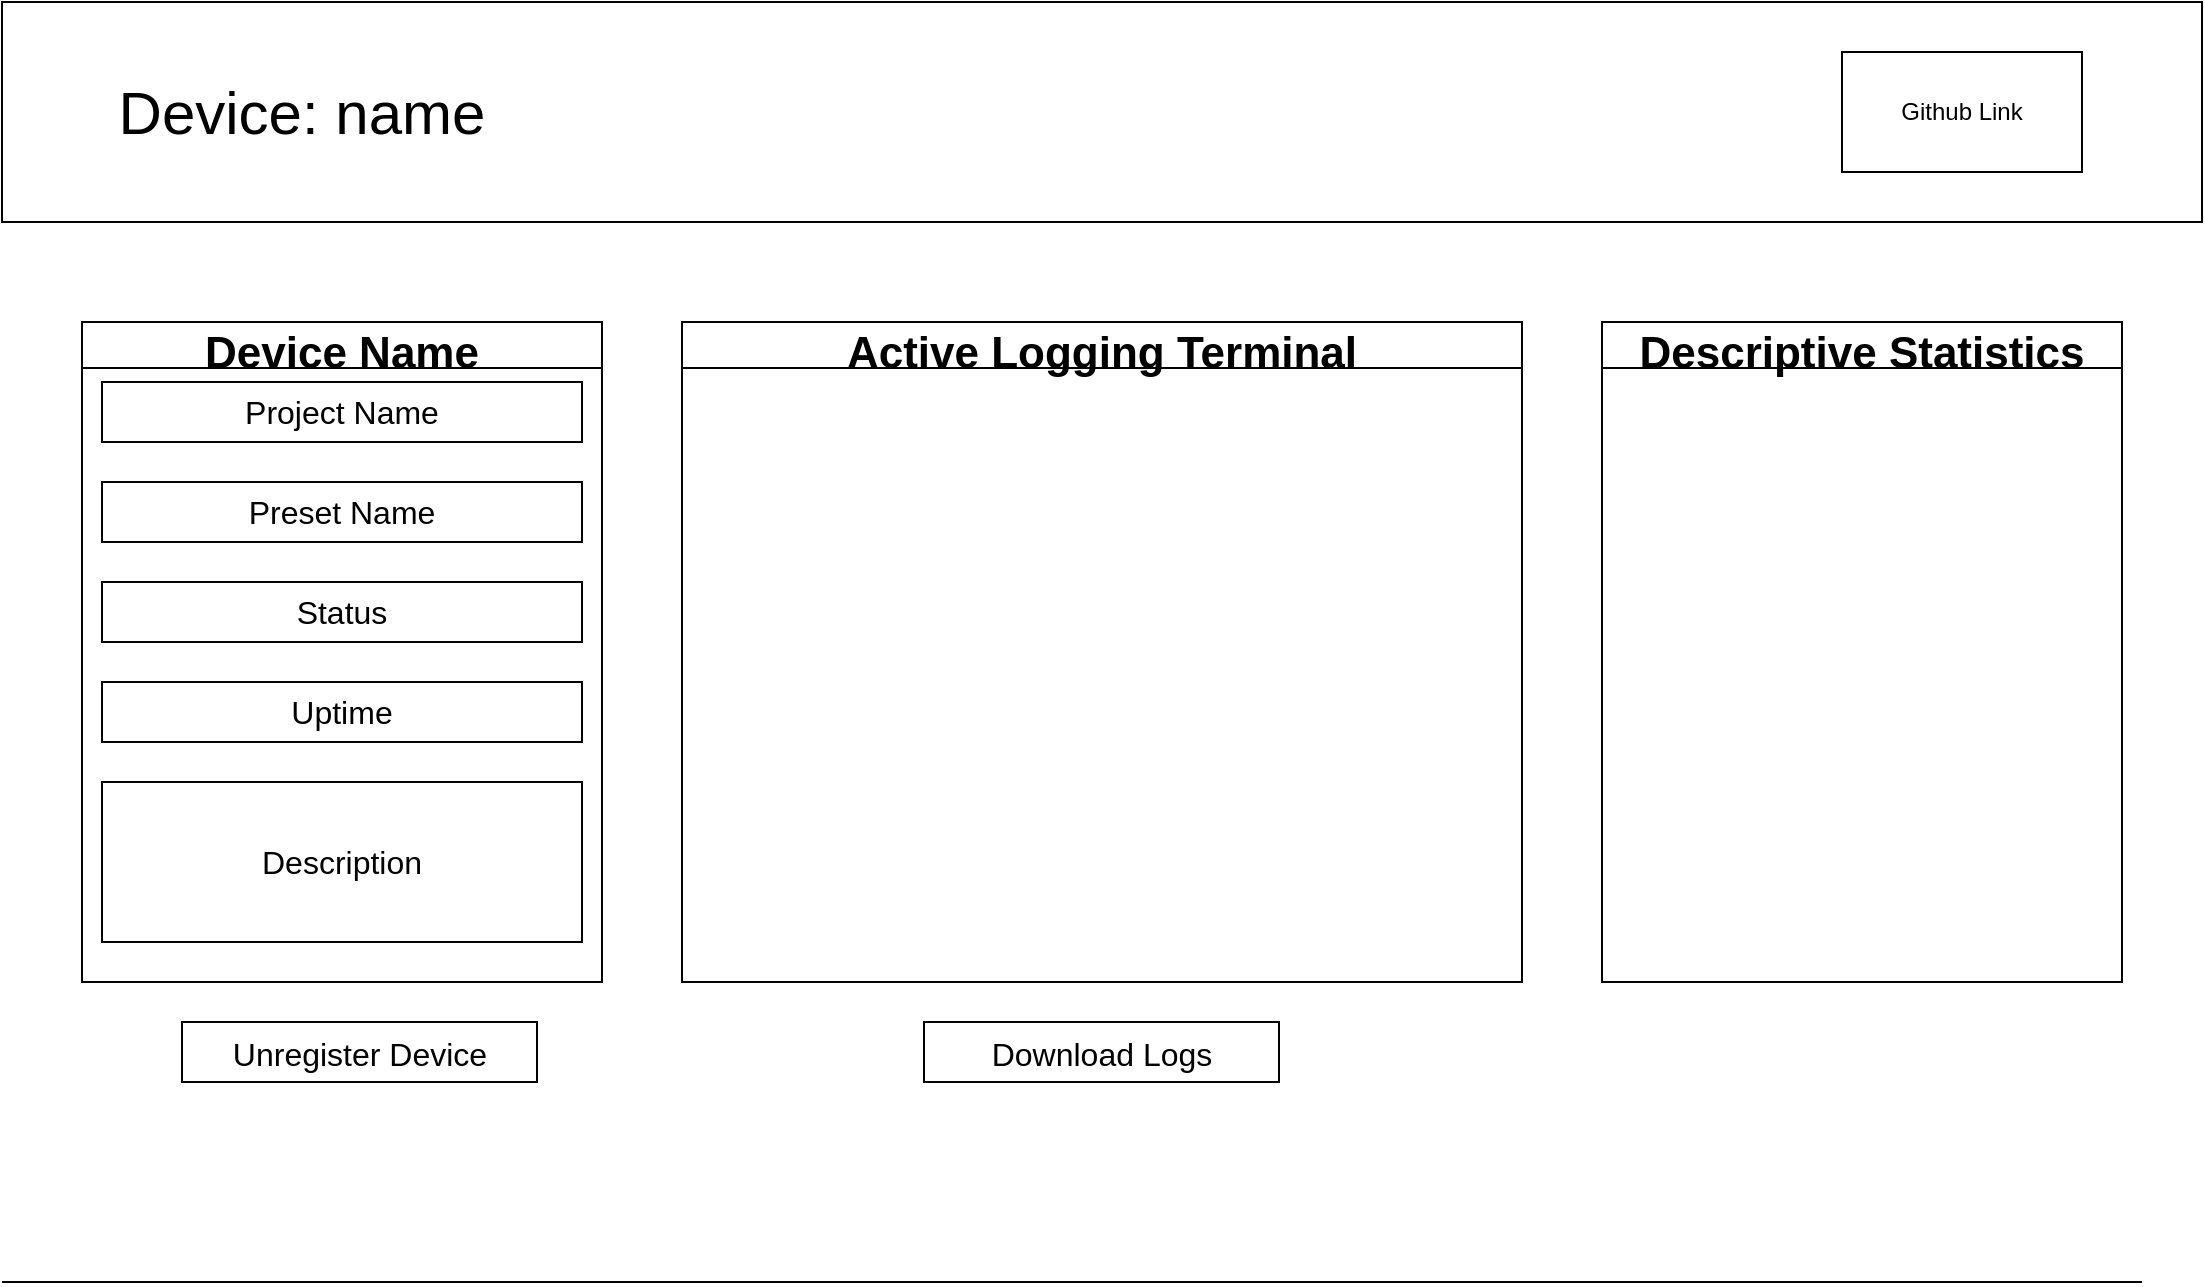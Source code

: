 <mxfile>
    <diagram id="reR5eKh1bH3kg-2ZDx3b" name="Page-1">
        <mxGraphModel dx="1060" dy="517" grid="1" gridSize="10" guides="1" tooltips="1" connect="1" arrows="1" fold="1" page="1" pageScale="1" pageWidth="1100" pageHeight="850" math="0" shadow="0">
            <root>
                <mxCell id="0"/>
                <mxCell id="1" parent="0"/>
                <mxCell id="2" value="" style="rounded=0;whiteSpace=wrap;html=1;" parent="1" vertex="1">
                    <mxGeometry width="1100" height="110" as="geometry"/>
                </mxCell>
                <mxCell id="3" value="&lt;font style=&quot;font-size: 30px;&quot;&gt;Device: name&lt;/font&gt;" style="text;html=1;strokeColor=none;fillColor=none;align=center;verticalAlign=middle;whiteSpace=wrap;rounded=0;" parent="1" vertex="1">
                    <mxGeometry y="15" width="300" height="80" as="geometry"/>
                </mxCell>
                <mxCell id="4" value="&lt;font style=&quot;font-size: 22px;&quot;&gt;Device Name&lt;/font&gt;" style="swimlane;whiteSpace=wrap;html=1;fontSize=30;" parent="1" vertex="1">
                    <mxGeometry x="40" y="160" width="260" height="330" as="geometry"/>
                </mxCell>
                <mxCell id="7" value="Project Name" style="rounded=0;whiteSpace=wrap;html=1;fontSize=16;" parent="4" vertex="1">
                    <mxGeometry x="10" y="30" width="240" height="30" as="geometry"/>
                </mxCell>
                <mxCell id="10" value="Description" style="rounded=0;whiteSpace=wrap;html=1;fontSize=16;" parent="4" vertex="1">
                    <mxGeometry x="10" y="230" width="240" height="80" as="geometry"/>
                </mxCell>
                <mxCell id="9" value="Status" style="rounded=0;whiteSpace=wrap;html=1;fontSize=16;" parent="4" vertex="1">
                    <mxGeometry x="10" y="130" width="240" height="30" as="geometry"/>
                </mxCell>
                <mxCell id="8" value="Preset Name" style="rounded=0;whiteSpace=wrap;html=1;fontSize=16;" parent="4" vertex="1">
                    <mxGeometry x="10" y="80" width="240" height="30" as="geometry"/>
                </mxCell>
                <mxCell id="50" value="Uptime" style="rounded=0;whiteSpace=wrap;html=1;fontSize=16;" vertex="1" parent="4">
                    <mxGeometry x="10" y="180" width="240" height="30" as="geometry"/>
                </mxCell>
                <mxCell id="13" value="&lt;font style=&quot;font-size: 22px;&quot;&gt;Active Logging Terminal&lt;/font&gt;" style="swimlane;whiteSpace=wrap;html=1;fontSize=30;" parent="1" vertex="1">
                    <mxGeometry x="340" y="160" width="420" height="330" as="geometry"/>
                </mxCell>
                <mxCell id="28" value="&lt;font style=&quot;font-size: 16px;&quot;&gt;Unregister Device&lt;/font&gt;" style="rounded=0;whiteSpace=wrap;html=1;fontSize=22;" parent="1" vertex="1">
                    <mxGeometry x="90" y="510" width="177.5" height="30" as="geometry"/>
                </mxCell>
                <mxCell id="46" value="" style="endArrow=none;html=1;fontSize=12;" parent="1" edge="1">
                    <mxGeometry width="50" height="50" relative="1" as="geometry">
                        <mxPoint y="640" as="sourcePoint"/>
                        <mxPoint x="1070" y="640" as="targetPoint"/>
                    </mxGeometry>
                </mxCell>
                <mxCell id="47" value="Github Link&lt;br&gt;" style="rounded=0;whiteSpace=wrap;html=1;fontSize=12;" parent="1" vertex="1">
                    <mxGeometry x="920" y="25" width="120" height="60" as="geometry"/>
                </mxCell>
                <mxCell id="49" value="&lt;font style=&quot;font-size: 16px;&quot;&gt;Download Logs&lt;/font&gt;" style="rounded=0;whiteSpace=wrap;html=1;fontSize=22;" vertex="1" parent="1">
                    <mxGeometry x="461" y="510" width="177.5" height="30" as="geometry"/>
                </mxCell>
                <mxCell id="51" value="&lt;font style=&quot;font-size: 22px;&quot;&gt;Descriptive Statistics&lt;/font&gt;" style="swimlane;whiteSpace=wrap;html=1;fontSize=30;" vertex="1" parent="1">
                    <mxGeometry x="800" y="160" width="260" height="330" as="geometry"/>
                </mxCell>
            </root>
        </mxGraphModel>
    </diagram>
</mxfile>
